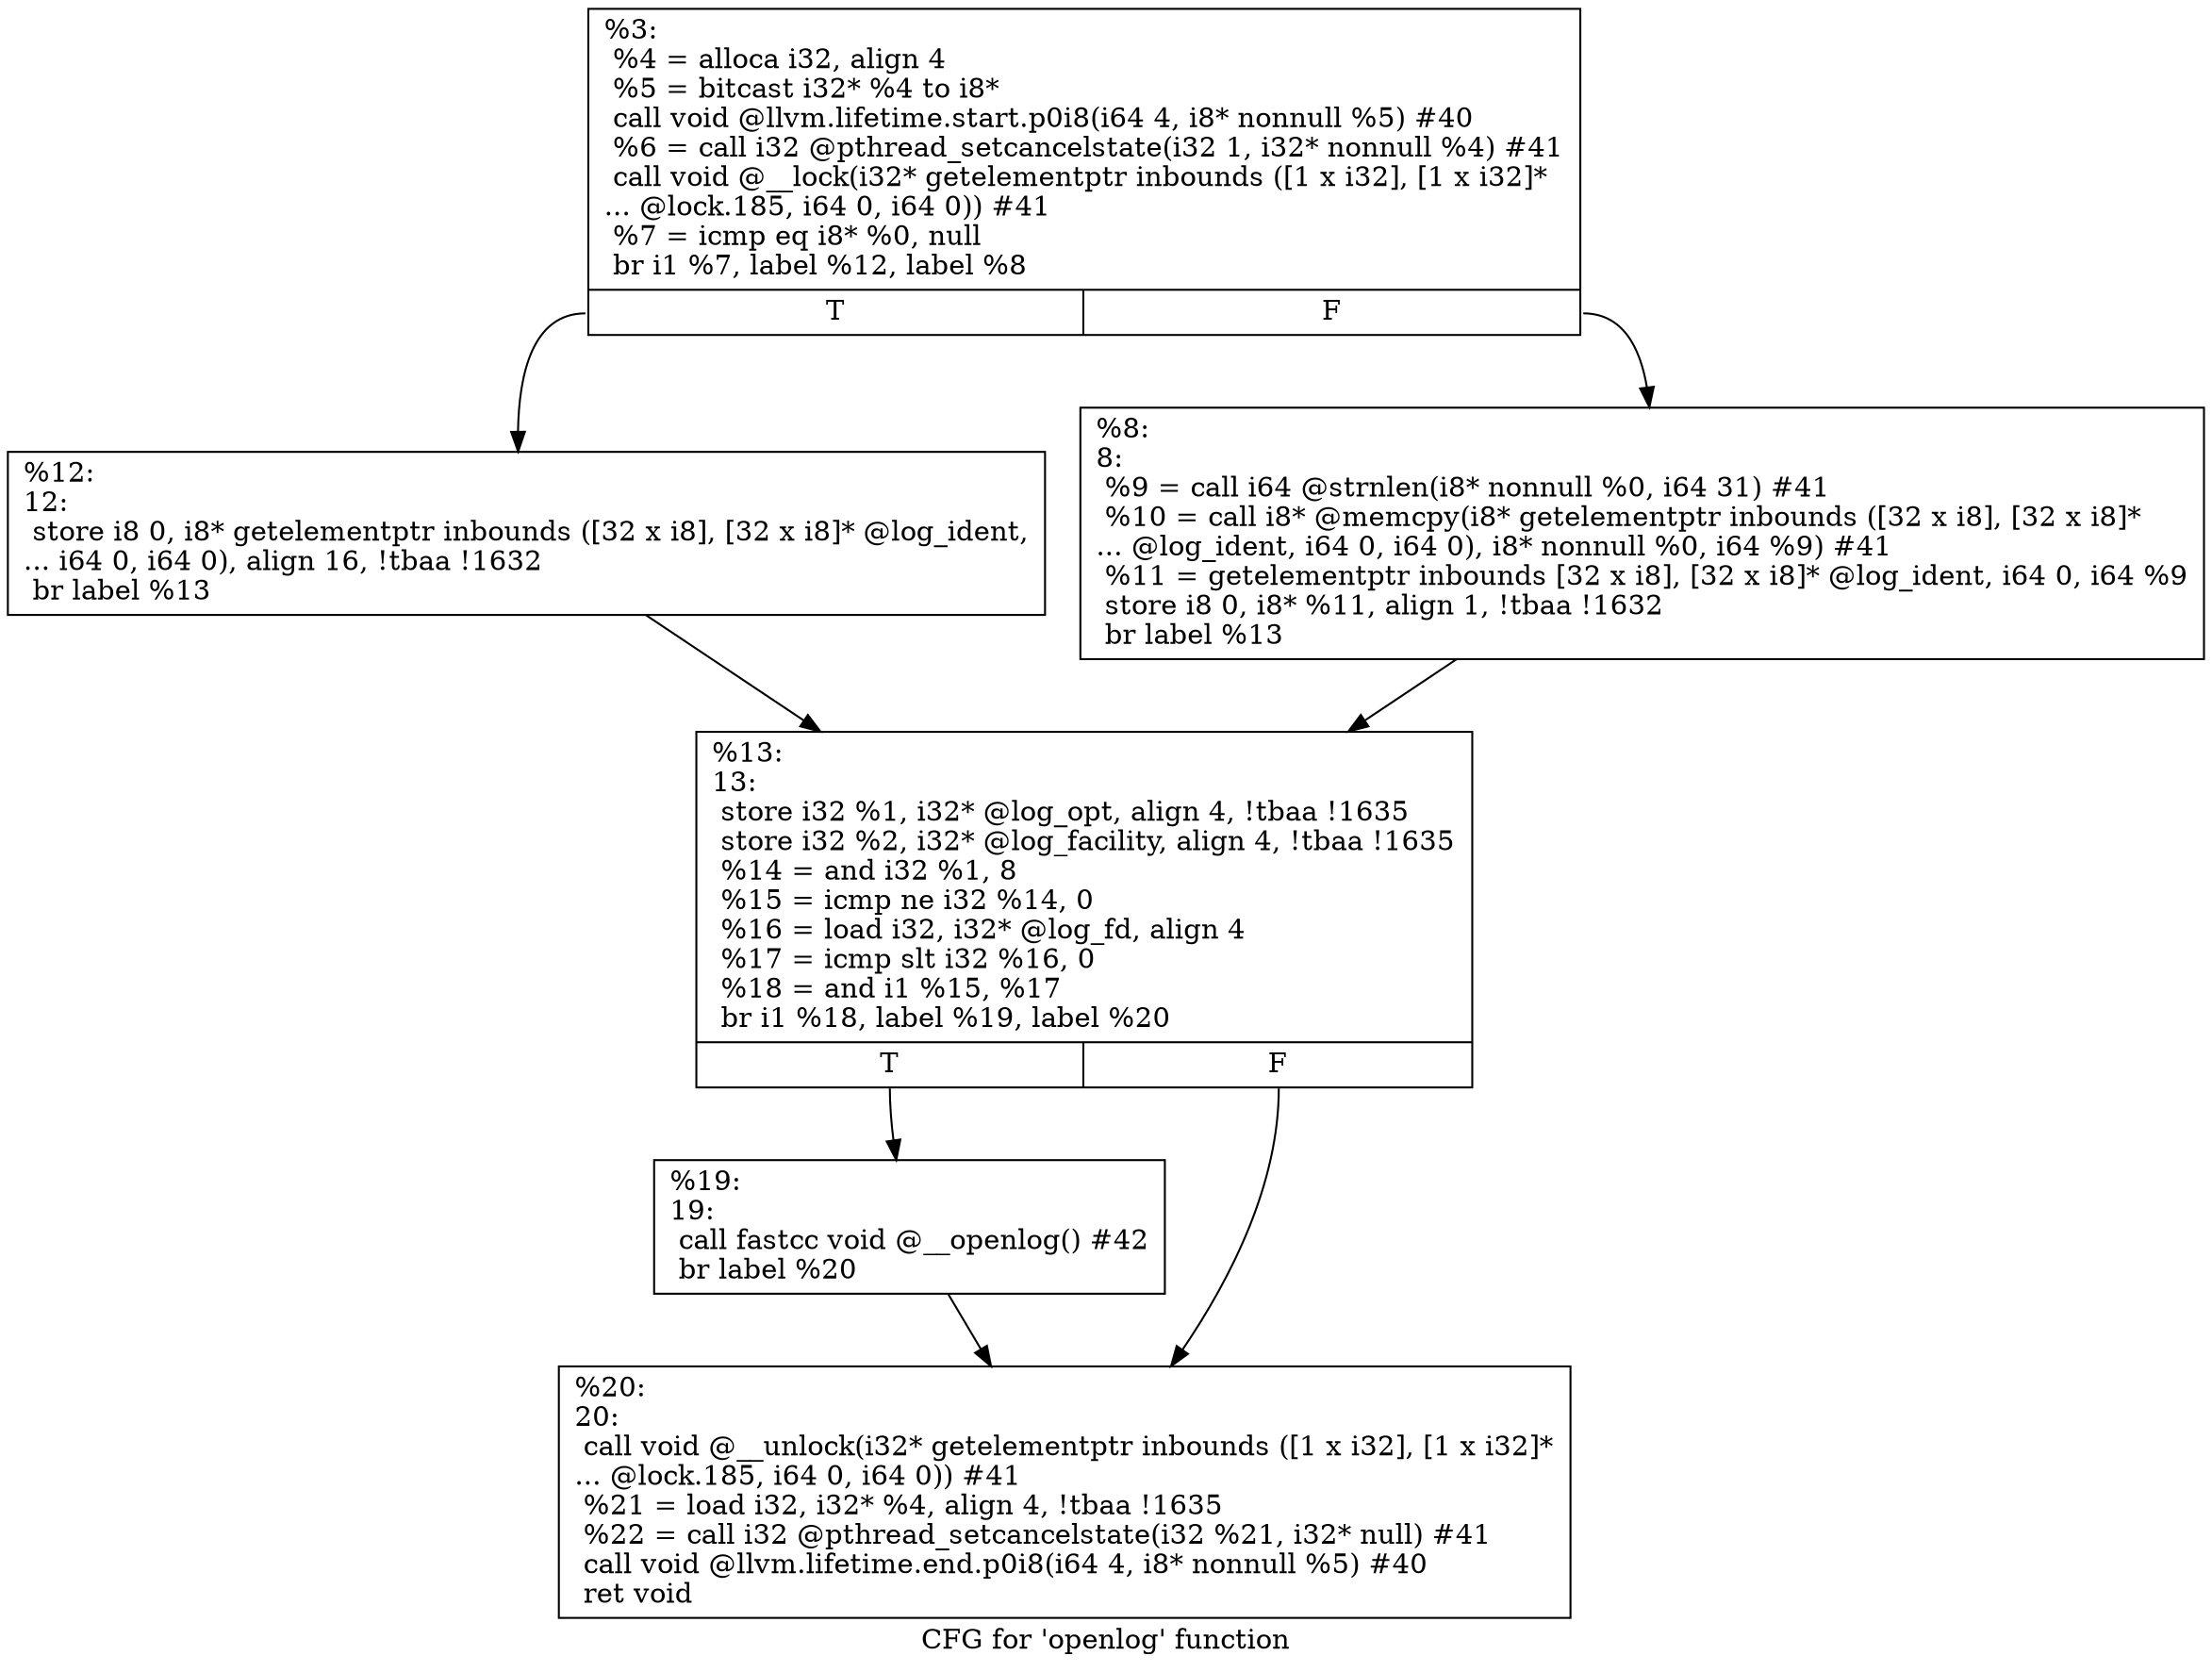digraph "CFG for 'openlog' function" {
	label="CFG for 'openlog' function";

	Node0x1bb2ba0 [shape=record,label="{%3:\l  %4 = alloca i32, align 4\l  %5 = bitcast i32* %4 to i8*\l  call void @llvm.lifetime.start.p0i8(i64 4, i8* nonnull %5) #40\l  %6 = call i32 @pthread_setcancelstate(i32 1, i32* nonnull %4) #41\l  call void @__lock(i32* getelementptr inbounds ([1 x i32], [1 x i32]*\l... @lock.185, i64 0, i64 0)) #41\l  %7 = icmp eq i8* %0, null\l  br i1 %7, label %12, label %8\l|{<s0>T|<s1>F}}"];
	Node0x1bb2ba0:s0 -> Node0x1bb3300;
	Node0x1bb2ba0:s1 -> Node0x1bb32b0;
	Node0x1bb32b0 [shape=record,label="{%8:\l8:                                                \l  %9 = call i64 @strnlen(i8* nonnull %0, i64 31) #41\l  %10 = call i8* @memcpy(i8* getelementptr inbounds ([32 x i8], [32 x i8]*\l... @log_ident, i64 0, i64 0), i8* nonnull %0, i64 %9) #41\l  %11 = getelementptr inbounds [32 x i8], [32 x i8]* @log_ident, i64 0, i64 %9\l  store i8 0, i8* %11, align 1, !tbaa !1632\l  br label %13\l}"];
	Node0x1bb32b0 -> Node0x1bb3350;
	Node0x1bb3300 [shape=record,label="{%12:\l12:                                               \l  store i8 0, i8* getelementptr inbounds ([32 x i8], [32 x i8]* @log_ident,\l... i64 0, i64 0), align 16, !tbaa !1632\l  br label %13\l}"];
	Node0x1bb3300 -> Node0x1bb3350;
	Node0x1bb3350 [shape=record,label="{%13:\l13:                                               \l  store i32 %1, i32* @log_opt, align 4, !tbaa !1635\l  store i32 %2, i32* @log_facility, align 4, !tbaa !1635\l  %14 = and i32 %1, 8\l  %15 = icmp ne i32 %14, 0\l  %16 = load i32, i32* @log_fd, align 4\l  %17 = icmp slt i32 %16, 0\l  %18 = and i1 %15, %17\l  br i1 %18, label %19, label %20\l|{<s0>T|<s1>F}}"];
	Node0x1bb3350:s0 -> Node0x1bb33a0;
	Node0x1bb3350:s1 -> Node0x1bb33f0;
	Node0x1bb33a0 [shape=record,label="{%19:\l19:                                               \l  call fastcc void @__openlog() #42\l  br label %20\l}"];
	Node0x1bb33a0 -> Node0x1bb33f0;
	Node0x1bb33f0 [shape=record,label="{%20:\l20:                                               \l  call void @__unlock(i32* getelementptr inbounds ([1 x i32], [1 x i32]*\l... @lock.185, i64 0, i64 0)) #41\l  %21 = load i32, i32* %4, align 4, !tbaa !1635\l  %22 = call i32 @pthread_setcancelstate(i32 %21, i32* null) #41\l  call void @llvm.lifetime.end.p0i8(i64 4, i8* nonnull %5) #40\l  ret void\l}"];
}
